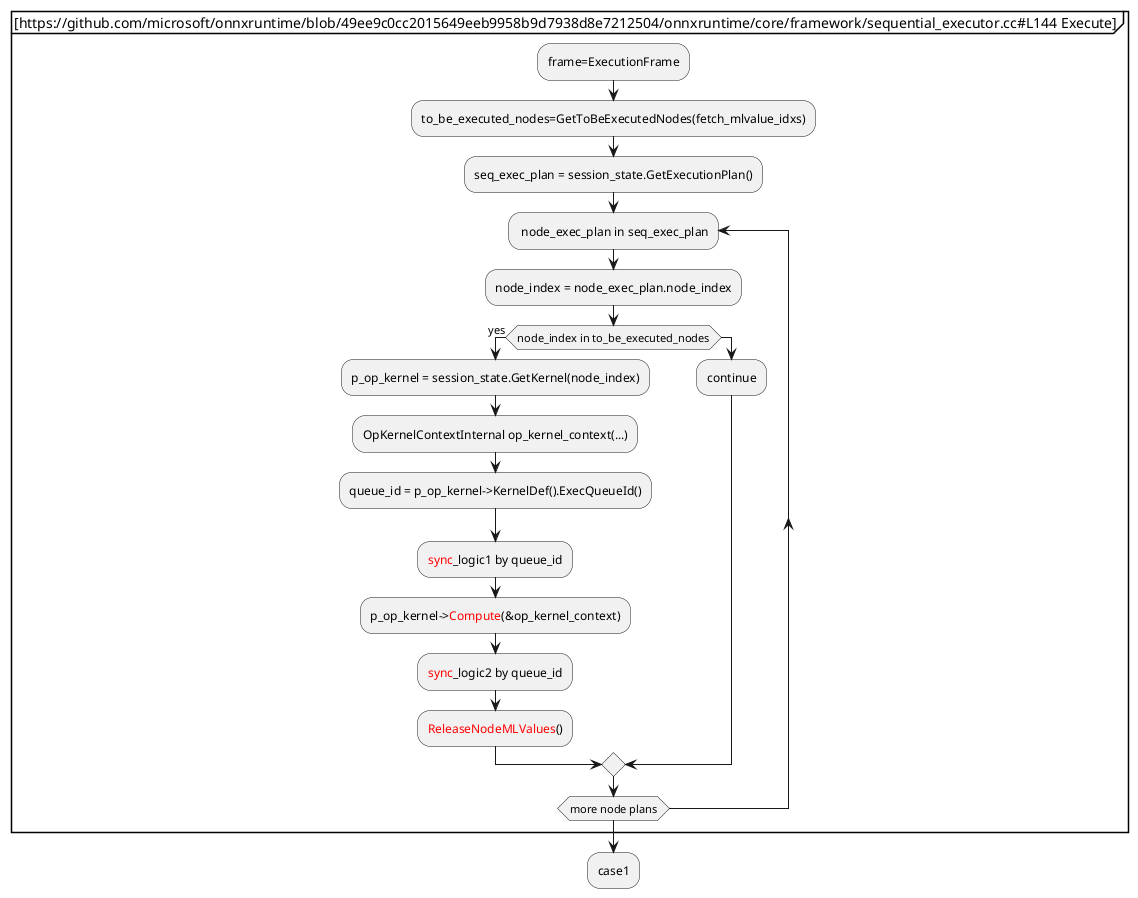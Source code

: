 @startuml
' for SequentialExecutor.Execute
!$src_link="https://github.com/microsoft/onnxruntime/blob/49ee9c0cc2015649eeb9958b9d7938d8e7212504/onnxruntime/core/framework/sequential_executor.cc#L144"
group  [[$src_link Execute]]
    :frame=ExecutionFrame;
    :to_be_executed_nodes=GetToBeExecutedNodes(fetch_mlvalue_idxs);
    :seq_exec_plan = session_state.GetExecutionPlan();
    repeat : node_exec_plan in seq_exec_plan;
        :node_index = node_exec_plan.node_index;
        if (node_index in to_be_executed_nodes) then (yes)
            :p_op_kernel = session_state.GetKernel(node_index);
            :OpKernelContextInternal op_kernel_context(...);
            :queue_id = p_op_kernel->KernelDef().ExecQueueId();
            :<color:red>sync</color>_logic1 by queue_id;
            :p_op_kernel-><color:red>Compute</color>(&op_kernel_context);
            :<color:red>sync</color>_logic2 by queue_id;
            :<color:red>ReleaseNodeMLValues</color>();
        else
            :continue;
        endif
    repeat while(more node plans)
end group
:case1;
@enduml
